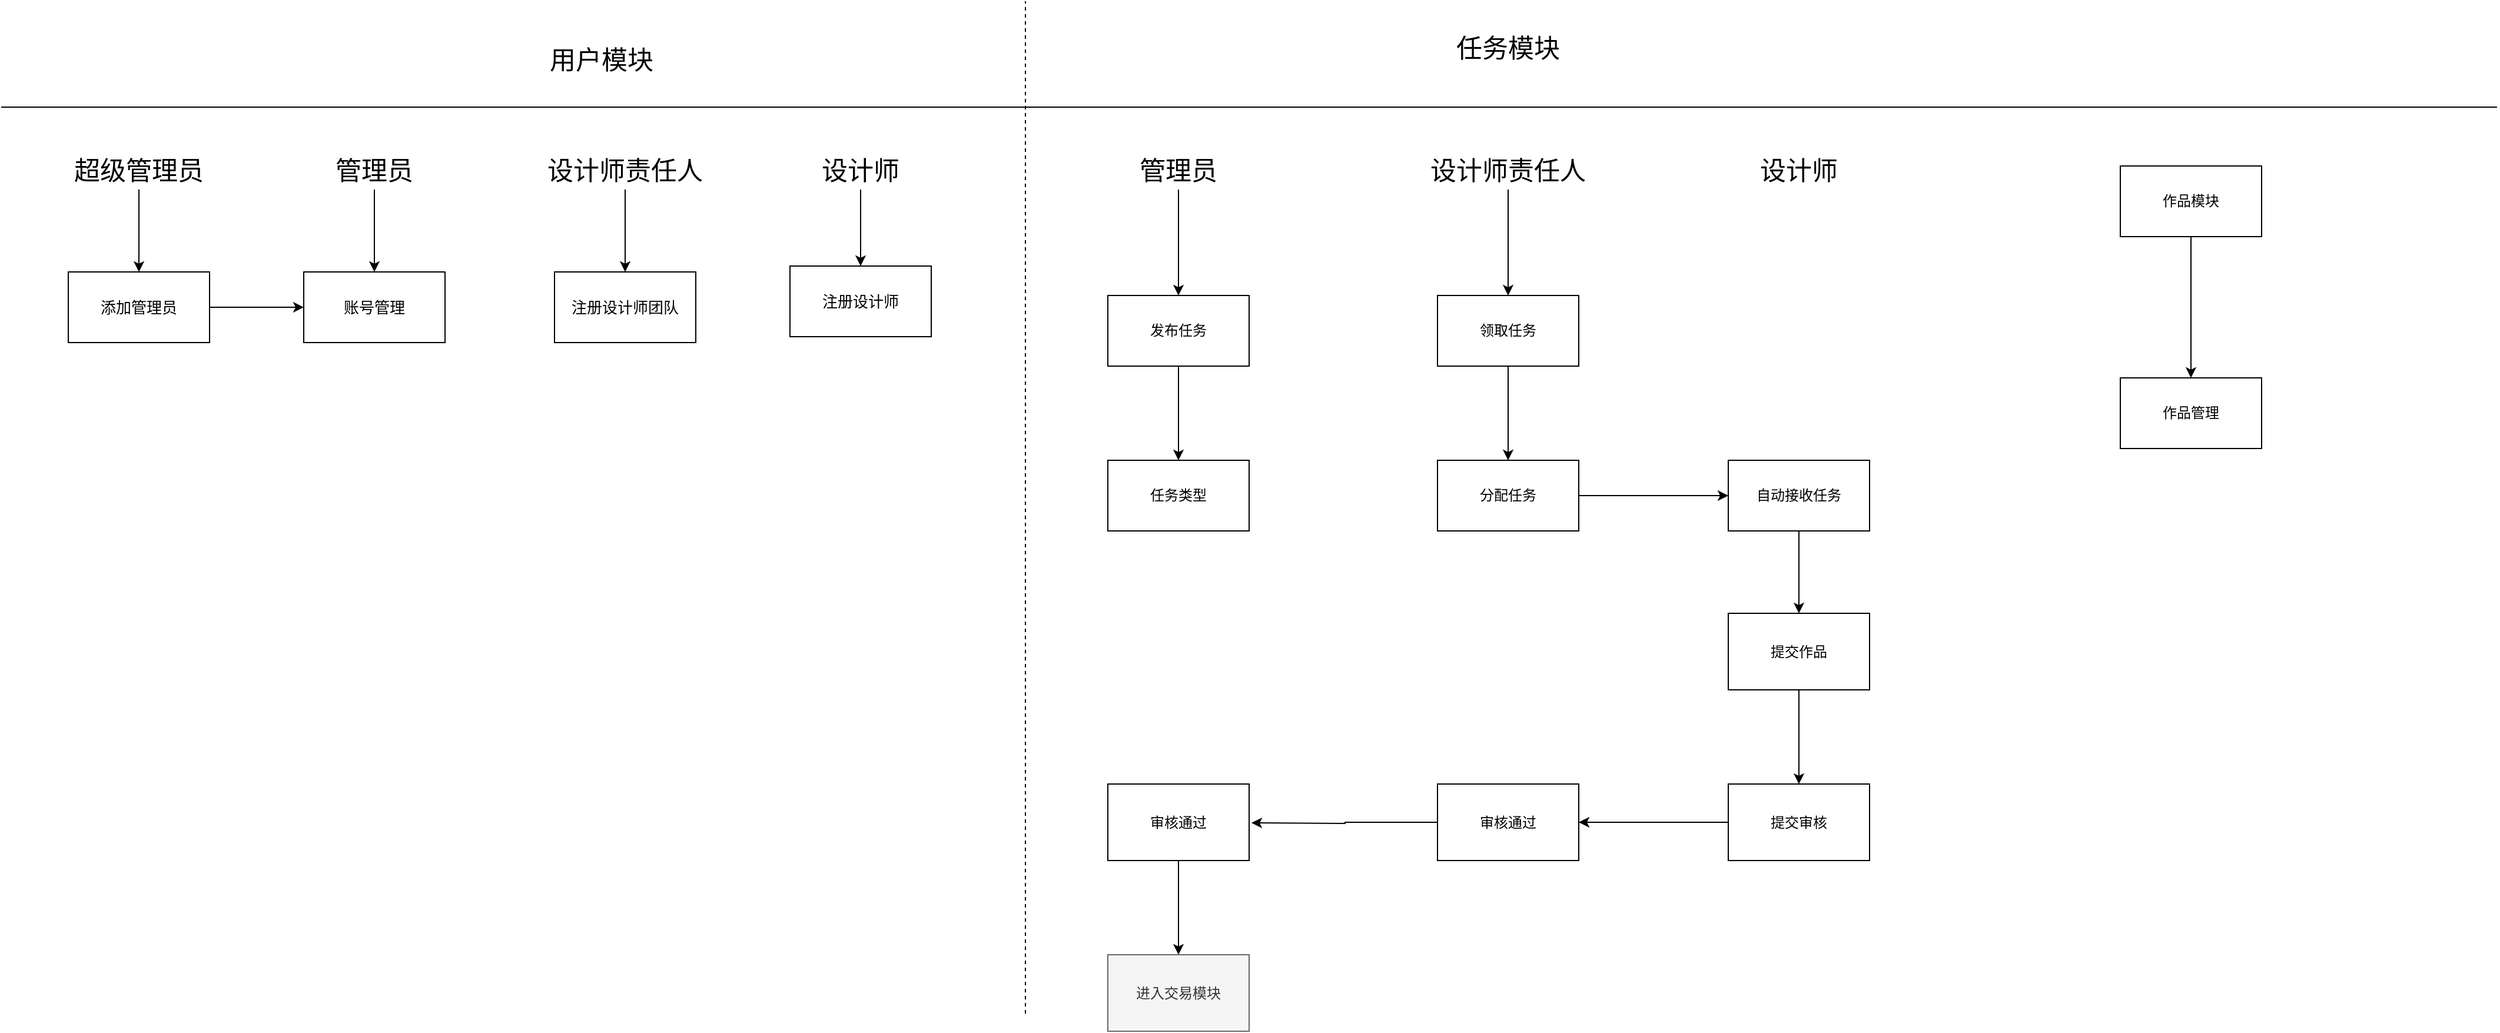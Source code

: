<mxfile version="14.7.3" type="github">
  <diagram id="OvvP1t0Bk_wfCtFSYD_U" name="第 1 页">
    <mxGraphModel dx="2249" dy="800" grid="1" gridSize="10" guides="1" tooltips="1" connect="1" arrows="1" fold="1" page="1" pageScale="1" pageWidth="827" pageHeight="1169" math="0" shadow="0">
      <root>
        <mxCell id="0" />
        <mxCell id="1" parent="0" />
        <mxCell id="MgSzhwc9UO19rm0eEMxI-23" value="" style="edgeStyle=orthogonalEdgeStyle;rounded=0;orthogonalLoop=1;jettySize=auto;html=1;" edge="1" parent="1" source="t9pwv9Q9hXhRdlEOX_IC-3" target="MgSzhwc9UO19rm0eEMxI-22">
          <mxGeometry relative="1" as="geometry" />
        </mxCell>
        <mxCell id="t9pwv9Q9hXhRdlEOX_IC-3" value="作品模块" style="rounded=0;whiteSpace=wrap;html=1;" parent="1" vertex="1">
          <mxGeometry x="1170" y="150" width="120" height="60" as="geometry" />
        </mxCell>
        <mxCell id="MgSzhwc9UO19rm0eEMxI-17" value="" style="edgeStyle=orthogonalEdgeStyle;rounded=0;orthogonalLoop=1;jettySize=auto;html=1;" edge="1" parent="1" source="MgSzhwc9UO19rm0eEMxI-1" target="MgSzhwc9UO19rm0eEMxI-16">
          <mxGeometry relative="1" as="geometry" />
        </mxCell>
        <mxCell id="MgSzhwc9UO19rm0eEMxI-1" value="发布任务" style="rounded=0;whiteSpace=wrap;html=1;" vertex="1" parent="1">
          <mxGeometry x="310" y="260" width="120" height="60" as="geometry" />
        </mxCell>
        <mxCell id="MgSzhwc9UO19rm0eEMxI-19" value="" style="edgeStyle=orthogonalEdgeStyle;rounded=0;orthogonalLoop=1;jettySize=auto;html=1;" edge="1" parent="1" source="MgSzhwc9UO19rm0eEMxI-13" target="MgSzhwc9UO19rm0eEMxI-18">
          <mxGeometry relative="1" as="geometry" />
        </mxCell>
        <mxCell id="MgSzhwc9UO19rm0eEMxI-13" value="领取任务" style="rounded=0;whiteSpace=wrap;html=1;" vertex="1" parent="1">
          <mxGeometry x="590" y="260" width="120" height="60" as="geometry" />
        </mxCell>
        <mxCell id="MgSzhwc9UO19rm0eEMxI-16" value="任务类型" style="rounded=0;whiteSpace=wrap;html=1;" vertex="1" parent="1">
          <mxGeometry x="310" y="400" width="120" height="60" as="geometry" />
        </mxCell>
        <mxCell id="MgSzhwc9UO19rm0eEMxI-40" value="" style="edgeStyle=orthogonalEdgeStyle;rounded=0;orthogonalLoop=1;jettySize=auto;html=1;fontSize=22;" edge="1" parent="1" source="MgSzhwc9UO19rm0eEMxI-18" target="MgSzhwc9UO19rm0eEMxI-39">
          <mxGeometry relative="1" as="geometry" />
        </mxCell>
        <mxCell id="MgSzhwc9UO19rm0eEMxI-18" value="分配任务" style="rounded=0;whiteSpace=wrap;html=1;" vertex="1" parent="1">
          <mxGeometry x="590" y="400" width="120" height="60" as="geometry" />
        </mxCell>
        <mxCell id="MgSzhwc9UO19rm0eEMxI-43" value="" style="edgeStyle=orthogonalEdgeStyle;rounded=0;orthogonalLoop=1;jettySize=auto;html=1;fontSize=22;" edge="1" parent="1" source="MgSzhwc9UO19rm0eEMxI-20" target="MgSzhwc9UO19rm0eEMxI-42">
          <mxGeometry relative="1" as="geometry" />
        </mxCell>
        <mxCell id="MgSzhwc9UO19rm0eEMxI-20" value="提交作品" style="rounded=0;whiteSpace=wrap;html=1;" vertex="1" parent="1">
          <mxGeometry x="837" y="530" width="120" height="65" as="geometry" />
        </mxCell>
        <mxCell id="MgSzhwc9UO19rm0eEMxI-22" value="作品管理" style="rounded=0;whiteSpace=wrap;html=1;" vertex="1" parent="1">
          <mxGeometry x="1170" y="330" width="120" height="60" as="geometry" />
        </mxCell>
        <mxCell id="MgSzhwc9UO19rm0eEMxI-27" value="" style="endArrow=none;html=1;" edge="1" parent="1">
          <mxGeometry width="50" height="50" relative="1" as="geometry">
            <mxPoint x="-630" y="100" as="sourcePoint" />
            <mxPoint x="1490" y="100" as="targetPoint" />
            <Array as="points" />
          </mxGeometry>
        </mxCell>
        <mxCell id="MgSzhwc9UO19rm0eEMxI-29" value="任务模块" style="text;strokeColor=none;fillColor=none;align=left;verticalAlign=top;spacingLeft=4;spacingRight=4;overflow=hidden;rotatable=0;points=[[0,0.5],[1,0.5]];portConstraint=eastwest;fontSize=22;" vertex="1" parent="1">
          <mxGeometry x="600" y="30" width="100" height="40" as="geometry" />
        </mxCell>
        <mxCell id="MgSzhwc9UO19rm0eEMxI-30" value="" style="endArrow=none;dashed=1;html=1;fontSize=22;" edge="1" parent="1">
          <mxGeometry width="50" height="50" relative="1" as="geometry">
            <mxPoint x="240" y="870" as="sourcePoint" />
            <mxPoint x="240" y="10" as="targetPoint" />
          </mxGeometry>
        </mxCell>
        <mxCell id="MgSzhwc9UO19rm0eEMxI-31" value="用户模块" style="text;strokeColor=none;fillColor=none;align=left;verticalAlign=top;spacingLeft=4;spacingRight=4;overflow=hidden;rotatable=0;points=[[0,0.5],[1,0.5]];portConstraint=eastwest;fontSize=22;" vertex="1" parent="1">
          <mxGeometry x="-170" y="40" width="100" height="40" as="geometry" />
        </mxCell>
        <mxCell id="MgSzhwc9UO19rm0eEMxI-35" style="edgeStyle=orthogonalEdgeStyle;rounded=0;orthogonalLoop=1;jettySize=auto;html=1;entryX=0.5;entryY=0;entryDx=0;entryDy=0;fontSize=22;" edge="1" parent="1" source="MgSzhwc9UO19rm0eEMxI-34" target="MgSzhwc9UO19rm0eEMxI-1">
          <mxGeometry relative="1" as="geometry" />
        </mxCell>
        <mxCell id="MgSzhwc9UO19rm0eEMxI-34" value="管理员" style="text;html=1;strokeColor=none;fillColor=none;align=center;verticalAlign=middle;whiteSpace=wrap;rounded=0;fontSize=22;" vertex="1" parent="1">
          <mxGeometry x="320" y="140" width="100" height="30" as="geometry" />
        </mxCell>
        <mxCell id="MgSzhwc9UO19rm0eEMxI-37" style="edgeStyle=orthogonalEdgeStyle;rounded=0;orthogonalLoop=1;jettySize=auto;html=1;entryX=0.5;entryY=0;entryDx=0;entryDy=0;fontSize=22;" edge="1" parent="1" source="MgSzhwc9UO19rm0eEMxI-36" target="MgSzhwc9UO19rm0eEMxI-13">
          <mxGeometry relative="1" as="geometry" />
        </mxCell>
        <mxCell id="MgSzhwc9UO19rm0eEMxI-36" value="设计师责任人" style="text;html=1;strokeColor=none;fillColor=none;align=center;verticalAlign=middle;whiteSpace=wrap;rounded=0;fontSize=22;" vertex="1" parent="1">
          <mxGeometry x="580" y="140" width="140" height="30" as="geometry" />
        </mxCell>
        <mxCell id="MgSzhwc9UO19rm0eEMxI-38" value="设计师" style="text;html=1;strokeColor=none;fillColor=none;align=center;verticalAlign=middle;whiteSpace=wrap;rounded=0;fontSize=22;" vertex="1" parent="1">
          <mxGeometry x="827" y="140" width="140" height="30" as="geometry" />
        </mxCell>
        <mxCell id="MgSzhwc9UO19rm0eEMxI-41" style="edgeStyle=orthogonalEdgeStyle;rounded=0;orthogonalLoop=1;jettySize=auto;html=1;fontSize=22;" edge="1" parent="1" source="MgSzhwc9UO19rm0eEMxI-39" target="MgSzhwc9UO19rm0eEMxI-20">
          <mxGeometry relative="1" as="geometry" />
        </mxCell>
        <mxCell id="MgSzhwc9UO19rm0eEMxI-39" value="自动接收任务" style="rounded=0;whiteSpace=wrap;html=1;" vertex="1" parent="1">
          <mxGeometry x="837" y="400" width="120" height="60" as="geometry" />
        </mxCell>
        <mxCell id="MgSzhwc9UO19rm0eEMxI-44" style="edgeStyle=orthogonalEdgeStyle;rounded=0;orthogonalLoop=1;jettySize=auto;html=1;entryX=1;entryY=0.5;entryDx=0;entryDy=0;fontSize=22;" edge="1" parent="1" source="MgSzhwc9UO19rm0eEMxI-42" target="MgSzhwc9UO19rm0eEMxI-45">
          <mxGeometry relative="1" as="geometry">
            <mxPoint x="710" y="710" as="targetPoint" />
          </mxGeometry>
        </mxCell>
        <mxCell id="MgSzhwc9UO19rm0eEMxI-42" value="提交审核" style="rounded=0;whiteSpace=wrap;html=1;" vertex="1" parent="1">
          <mxGeometry x="837" y="675" width="120" height="65" as="geometry" />
        </mxCell>
        <mxCell id="MgSzhwc9UO19rm0eEMxI-47" value="" style="edgeStyle=orthogonalEdgeStyle;rounded=0;orthogonalLoop=1;jettySize=auto;html=1;fontSize=22;" edge="1" parent="1" source="MgSzhwc9UO19rm0eEMxI-45">
          <mxGeometry relative="1" as="geometry">
            <mxPoint x="432" y="708" as="targetPoint" />
          </mxGeometry>
        </mxCell>
        <mxCell id="MgSzhwc9UO19rm0eEMxI-45" value="审核通过" style="rounded=0;whiteSpace=wrap;html=1;" vertex="1" parent="1">
          <mxGeometry x="590" y="675" width="120" height="65" as="geometry" />
        </mxCell>
        <mxCell id="MgSzhwc9UO19rm0eEMxI-51" value="" style="edgeStyle=orthogonalEdgeStyle;rounded=0;orthogonalLoop=1;jettySize=auto;html=1;fontSize=22;" edge="1" parent="1" source="MgSzhwc9UO19rm0eEMxI-48" target="MgSzhwc9UO19rm0eEMxI-50">
          <mxGeometry relative="1" as="geometry" />
        </mxCell>
        <mxCell id="MgSzhwc9UO19rm0eEMxI-48" value="审核通过" style="rounded=0;whiteSpace=wrap;html=1;" vertex="1" parent="1">
          <mxGeometry x="310" y="675" width="120" height="65" as="geometry" />
        </mxCell>
        <mxCell id="MgSzhwc9UO19rm0eEMxI-50" value="进入交易模块" style="rounded=0;whiteSpace=wrap;html=1;fillColor=#f5f5f5;strokeColor=#666666;fontColor=#333333;" vertex="1" parent="1">
          <mxGeometry x="310" y="820" width="120" height="65" as="geometry" />
        </mxCell>
        <mxCell id="MgSzhwc9UO19rm0eEMxI-58" value="" style="edgeStyle=orthogonalEdgeStyle;rounded=0;orthogonalLoop=1;jettySize=auto;html=1;fontSize=22;" edge="1" parent="1" source="MgSzhwc9UO19rm0eEMxI-53" target="MgSzhwc9UO19rm0eEMxI-57">
          <mxGeometry relative="1" as="geometry" />
        </mxCell>
        <mxCell id="MgSzhwc9UO19rm0eEMxI-53" value="超级管理员" style="text;html=1;strokeColor=none;fillColor=none;align=center;verticalAlign=middle;whiteSpace=wrap;rounded=0;fontSize=22;" vertex="1" parent="1">
          <mxGeometry x="-583" y="140" width="140" height="30" as="geometry" />
        </mxCell>
        <mxCell id="MgSzhwc9UO19rm0eEMxI-61" value="" style="edgeStyle=orthogonalEdgeStyle;rounded=0;orthogonalLoop=1;jettySize=auto;html=1;fontSize=13;" edge="1" parent="1" source="MgSzhwc9UO19rm0eEMxI-54" target="MgSzhwc9UO19rm0eEMxI-59">
          <mxGeometry relative="1" as="geometry" />
        </mxCell>
        <mxCell id="MgSzhwc9UO19rm0eEMxI-54" value="管理员" style="text;html=1;strokeColor=none;fillColor=none;align=center;verticalAlign=middle;whiteSpace=wrap;rounded=0;fontSize=22;" vertex="1" parent="1">
          <mxGeometry x="-383" y="140" width="140" height="30" as="geometry" />
        </mxCell>
        <mxCell id="MgSzhwc9UO19rm0eEMxI-66" value="" style="edgeStyle=orthogonalEdgeStyle;rounded=0;orthogonalLoop=1;jettySize=auto;html=1;fontSize=13;" edge="1" parent="1" source="MgSzhwc9UO19rm0eEMxI-55" target="MgSzhwc9UO19rm0eEMxI-64">
          <mxGeometry relative="1" as="geometry" />
        </mxCell>
        <mxCell id="MgSzhwc9UO19rm0eEMxI-55" value="设计师责任人" style="text;html=1;strokeColor=none;fillColor=none;align=center;verticalAlign=middle;whiteSpace=wrap;rounded=0;fontSize=22;" vertex="1" parent="1">
          <mxGeometry x="-170" y="140" width="140" height="30" as="geometry" />
        </mxCell>
        <mxCell id="MgSzhwc9UO19rm0eEMxI-68" value="" style="edgeStyle=orthogonalEdgeStyle;rounded=0;orthogonalLoop=1;jettySize=auto;html=1;fontSize=13;" edge="1" parent="1" source="MgSzhwc9UO19rm0eEMxI-56" target="MgSzhwc9UO19rm0eEMxI-67">
          <mxGeometry relative="1" as="geometry" />
        </mxCell>
        <mxCell id="MgSzhwc9UO19rm0eEMxI-56" value="设计师" style="text;html=1;strokeColor=none;fillColor=none;align=center;verticalAlign=middle;whiteSpace=wrap;rounded=0;fontSize=22;" vertex="1" parent="1">
          <mxGeometry x="30" y="140" width="140" height="30" as="geometry" />
        </mxCell>
        <mxCell id="MgSzhwc9UO19rm0eEMxI-60" value="" style="edgeStyle=orthogonalEdgeStyle;rounded=0;orthogonalLoop=1;jettySize=auto;html=1;fontSize=13;" edge="1" parent="1" source="MgSzhwc9UO19rm0eEMxI-57" target="MgSzhwc9UO19rm0eEMxI-59">
          <mxGeometry relative="1" as="geometry" />
        </mxCell>
        <mxCell id="MgSzhwc9UO19rm0eEMxI-57" value="添加管理员" style="rounded=0;whiteSpace=wrap;html=1;fontSize=13;" vertex="1" parent="1">
          <mxGeometry x="-573" y="240" width="120" height="60" as="geometry" />
        </mxCell>
        <mxCell id="MgSzhwc9UO19rm0eEMxI-59" value="账号管理" style="rounded=0;whiteSpace=wrap;html=1;fontSize=13;" vertex="1" parent="1">
          <mxGeometry x="-373" y="240" width="120" height="60" as="geometry" />
        </mxCell>
        <mxCell id="MgSzhwc9UO19rm0eEMxI-64" value="注册设计师团队" style="rounded=0;whiteSpace=wrap;html=1;fontSize=13;" vertex="1" parent="1">
          <mxGeometry x="-160" y="240" width="120" height="60" as="geometry" />
        </mxCell>
        <mxCell id="MgSzhwc9UO19rm0eEMxI-67" value="注册设计师" style="whiteSpace=wrap;html=1;fontSize=13;" vertex="1" parent="1">
          <mxGeometry x="40" y="235" width="120" height="60" as="geometry" />
        </mxCell>
      </root>
    </mxGraphModel>
  </diagram>
</mxfile>
